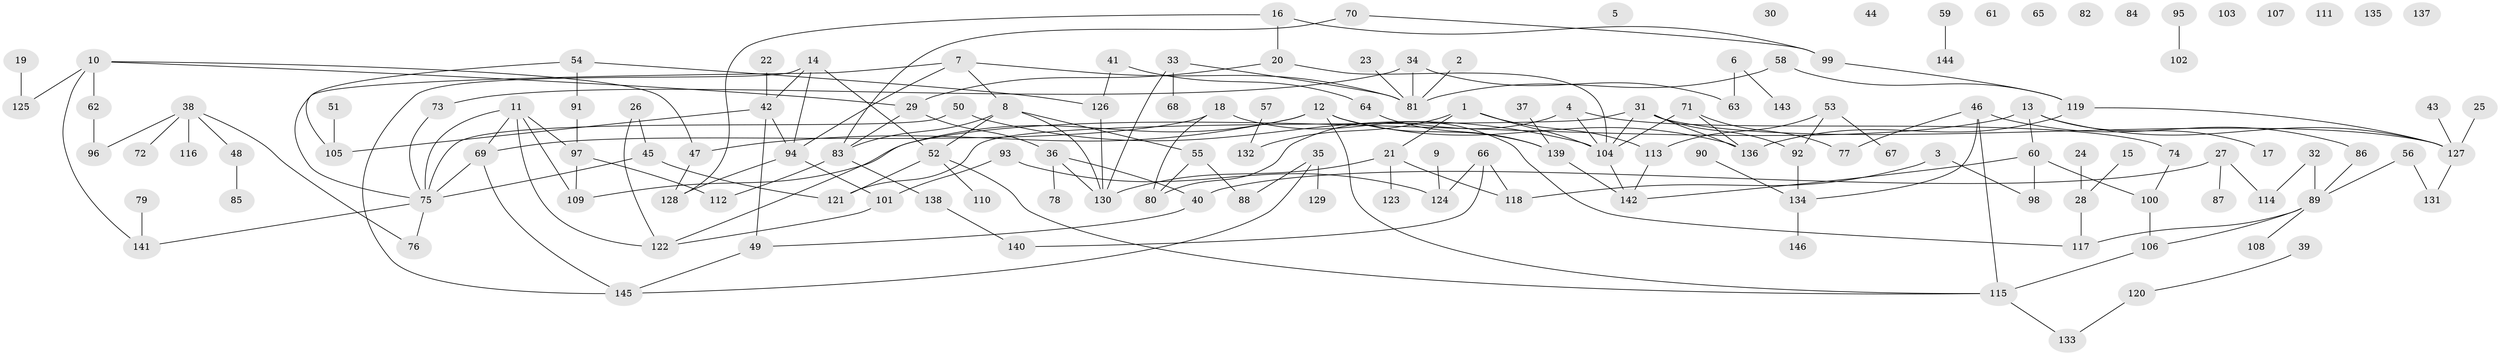 // Generated by graph-tools (version 1.1) at 2025/33/03/09/25 02:33:48]
// undirected, 146 vertices, 182 edges
graph export_dot {
graph [start="1"]
  node [color=gray90,style=filled];
  1;
  2;
  3;
  4;
  5;
  6;
  7;
  8;
  9;
  10;
  11;
  12;
  13;
  14;
  15;
  16;
  17;
  18;
  19;
  20;
  21;
  22;
  23;
  24;
  25;
  26;
  27;
  28;
  29;
  30;
  31;
  32;
  33;
  34;
  35;
  36;
  37;
  38;
  39;
  40;
  41;
  42;
  43;
  44;
  45;
  46;
  47;
  48;
  49;
  50;
  51;
  52;
  53;
  54;
  55;
  56;
  57;
  58;
  59;
  60;
  61;
  62;
  63;
  64;
  65;
  66;
  67;
  68;
  69;
  70;
  71;
  72;
  73;
  74;
  75;
  76;
  77;
  78;
  79;
  80;
  81;
  82;
  83;
  84;
  85;
  86;
  87;
  88;
  89;
  90;
  91;
  92;
  93;
  94;
  95;
  96;
  97;
  98;
  99;
  100;
  101;
  102;
  103;
  104;
  105;
  106;
  107;
  108;
  109;
  110;
  111;
  112;
  113;
  114;
  115;
  116;
  117;
  118;
  119;
  120;
  121;
  122;
  123;
  124;
  125;
  126;
  127;
  128;
  129;
  130;
  131;
  132;
  133;
  134;
  135;
  136;
  137;
  138;
  139;
  140;
  141;
  142;
  143;
  144;
  145;
  146;
  1 -- 21;
  1 -- 104;
  1 -- 113;
  1 -- 132;
  2 -- 81;
  3 -- 98;
  3 -- 118;
  4 -- 74;
  4 -- 80;
  4 -- 104;
  6 -- 63;
  6 -- 143;
  7 -- 8;
  7 -- 75;
  7 -- 81;
  7 -- 94;
  8 -- 52;
  8 -- 55;
  8 -- 83;
  8 -- 130;
  9 -- 124;
  10 -- 29;
  10 -- 47;
  10 -- 62;
  10 -- 125;
  10 -- 141;
  11 -- 69;
  11 -- 75;
  11 -- 97;
  11 -- 109;
  11 -- 122;
  12 -- 47;
  12 -- 115;
  12 -- 122;
  12 -- 136;
  12 -- 139;
  13 -- 17;
  13 -- 60;
  13 -- 109;
  13 -- 127;
  14 -- 42;
  14 -- 52;
  14 -- 94;
  14 -- 145;
  15 -- 28;
  16 -- 20;
  16 -- 99;
  16 -- 128;
  18 -- 69;
  18 -- 80;
  18 -- 117;
  19 -- 125;
  20 -- 29;
  20 -- 104;
  21 -- 118;
  21 -- 123;
  21 -- 130;
  22 -- 42;
  23 -- 81;
  24 -- 28;
  25 -- 127;
  26 -- 45;
  26 -- 122;
  27 -- 40;
  27 -- 87;
  27 -- 114;
  28 -- 117;
  29 -- 36;
  29 -- 83;
  31 -- 92;
  31 -- 104;
  31 -- 121;
  31 -- 127;
  31 -- 136;
  32 -- 89;
  32 -- 114;
  33 -- 68;
  33 -- 81;
  33 -- 130;
  34 -- 63;
  34 -- 73;
  34 -- 81;
  35 -- 88;
  35 -- 129;
  35 -- 145;
  36 -- 40;
  36 -- 78;
  36 -- 130;
  37 -- 139;
  38 -- 48;
  38 -- 72;
  38 -- 76;
  38 -- 96;
  38 -- 116;
  39 -- 120;
  40 -- 49;
  41 -- 64;
  41 -- 126;
  42 -- 49;
  42 -- 94;
  42 -- 105;
  43 -- 127;
  45 -- 75;
  45 -- 121;
  46 -- 77;
  46 -- 86;
  46 -- 115;
  46 -- 134;
  47 -- 128;
  48 -- 85;
  49 -- 145;
  50 -- 75;
  50 -- 104;
  51 -- 105;
  52 -- 110;
  52 -- 115;
  52 -- 121;
  53 -- 67;
  53 -- 92;
  53 -- 113;
  54 -- 91;
  54 -- 105;
  54 -- 126;
  55 -- 80;
  55 -- 88;
  56 -- 89;
  56 -- 131;
  57 -- 132;
  58 -- 81;
  58 -- 119;
  59 -- 144;
  60 -- 98;
  60 -- 100;
  60 -- 142;
  62 -- 96;
  64 -- 139;
  66 -- 118;
  66 -- 124;
  66 -- 140;
  69 -- 75;
  69 -- 145;
  70 -- 83;
  70 -- 99;
  71 -- 77;
  71 -- 104;
  71 -- 136;
  73 -- 75;
  74 -- 100;
  75 -- 76;
  75 -- 141;
  79 -- 141;
  83 -- 112;
  83 -- 138;
  86 -- 89;
  89 -- 106;
  89 -- 108;
  89 -- 117;
  90 -- 134;
  91 -- 97;
  92 -- 134;
  93 -- 101;
  93 -- 124;
  94 -- 101;
  94 -- 128;
  95 -- 102;
  97 -- 109;
  97 -- 112;
  99 -- 119;
  100 -- 106;
  101 -- 122;
  104 -- 142;
  106 -- 115;
  113 -- 142;
  115 -- 133;
  119 -- 127;
  119 -- 136;
  120 -- 133;
  126 -- 130;
  127 -- 131;
  134 -- 146;
  138 -- 140;
  139 -- 142;
}
